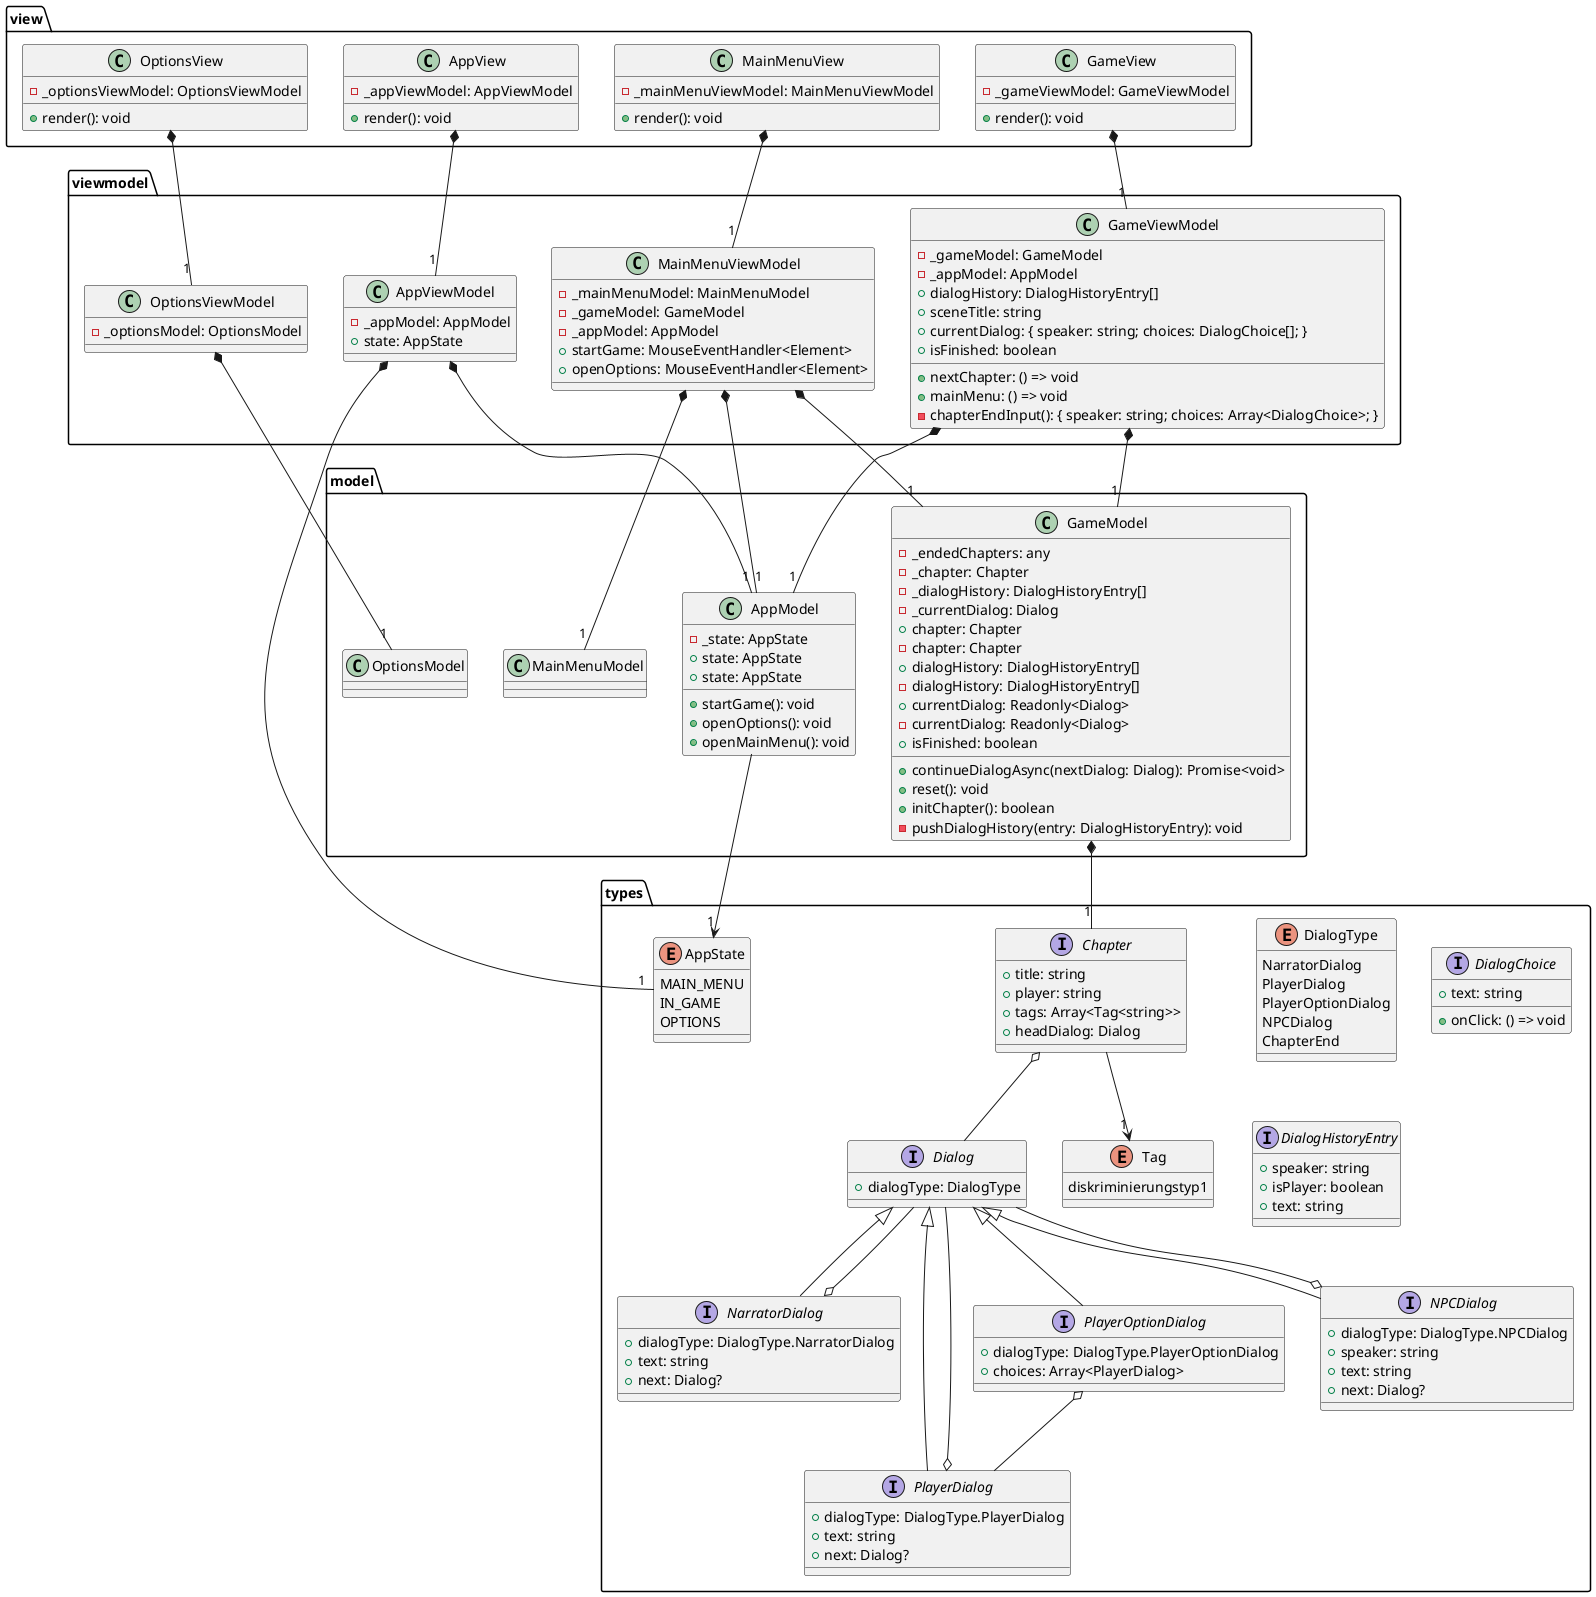@startuml Class Diagram
package types {
    enum AppState {
        MAIN_MENU
        IN_GAME
        OPTIONS
    }

    enum DialogType {
        NarratorDialog
        PlayerDialog
        PlayerOptionDialog
        NPCDialog
        ChapterEnd
    }

    enum Tag {
        diskriminierungstyp1
    }

    interface Chapter {
        +title: string
        +player: string
        +tags: Array<Tag<string>>
        +headDialog: Dialog
    }
    Chapter --> "1" Tag
    Chapter o-- Dialog

    interface Dialog {
        +dialogType: DialogType
    }

    interface NarratorDialog extends Dialog {
        +dialogType: DialogType.NarratorDialog
        +text: string
        +next: Dialog?
    }
    NarratorDialog o-- Dialog

    interface PlayerDialog extends Dialog {
        +dialogType: DialogType.PlayerDialog
        +text: string
        +next: Dialog?
    }
    PlayerDialog o-- Dialog

    interface PlayerOptionDialog extends Dialog {
        +dialogType: DialogType.PlayerOptionDialog
        +choices: Array<PlayerDialog>
    }
    PlayerOptionDialog o-- PlayerDialog

    interface NPCDialog extends Dialog {
        +dialogType: DialogType.NPCDialog
        +speaker: string
        +text: string
        +next: Dialog?
    }
    NPCDialog o-- Dialog

    interface DialogChoice {
        +text: string
        +onClick: () => void
    }

    interface DialogHistoryEntry {
        +speaker: string
        +isPlayer: boolean
        +text: string
    }
}

package model {
    class AppModel {
        - _state: AppState
        +state: AppState
        +state: AppState
        +startGame(): void
        +openOptions(): void
        +openMainMenu(): void
    }
    AppModel --> "1" AppState

    class GameModel {
        -_endedChapters: any
        -_chapter: Chapter
        -_dialogHistory: DialogHistoryEntry[]
        -_currentDialog: Dialog
        +chapter: Chapter
        -chapter: Chapter
        +dialogHistory: DialogHistoryEntry[]
        -dialogHistory: DialogHistoryEntry[]
        +currentDialog: Readonly<Dialog>
        -currentDialog: Readonly<Dialog>
        +isFinished: boolean
        +continueDialogAsync(nextDialog: Dialog): Promise<void>
        +reset(): void
        +initChapter(): boolean
        -pushDialogHistory(entry: DialogHistoryEntry): void
    }
    GameModel *-- "1" Chapter

    class MainMenuModel
    class OptionsModel
}

package viewmodel {
    class AppViewModel {
        -_appModel: AppModel
        +state: AppState
    }
    AppViewModel *-- "1" AppModel
    AppViewModel *-- "1" AppState

    class GameViewModel {
        -_gameModel: GameModel
        -_appModel: AppModel
        +nextChapter: () => void
        +mainMenu: () => void
        +dialogHistory: DialogHistoryEntry[]
        +sceneTitle: string
        -chapterEndInput(): { speaker: string; choices: Array<DialogChoice>; }
        +currentDialog: { speaker: string; choices: DialogChoice[]; }
        +isFinished: boolean
    }
    GameViewModel *-- "1" GameModel
    GameViewModel *-- "1" AppModel

    class MainMenuViewModel {
        -_mainMenuModel: MainMenuModel
        -_gameModel: GameModel
        -_appModel: AppModel
        +startGame: MouseEventHandler<Element>
        +openOptions: MouseEventHandler<Element>
    }
    MainMenuViewModel *-- "1" MainMenuModel
    MainMenuViewModel *-- "1" GameModel
    MainMenuViewModel *-- "1" AppModel

    class OptionsViewModel {
        -_optionsModel: OptionsModel
    }
    OptionsViewModel *-- "1" OptionsModel
}

package view {
    class AppView {
        -_appViewModel: AppViewModel
        +render(): void
    }
    AppView *-- "1" AppViewModel

    class GameView {
        -_gameViewModel: GameViewModel
        +render(): void
    }
    GameView *-- "1" GameViewModel

    class MainMenuView {
        -_mainMenuViewModel: MainMenuViewModel
        +render(): void
    }
    MainMenuView *-- "1" MainMenuViewModel

    class OptionsView {
        -_optionsViewModel: OptionsViewModel
        +render(): void
    }
    OptionsView *-- "1" OptionsViewModel
}

@enduml
